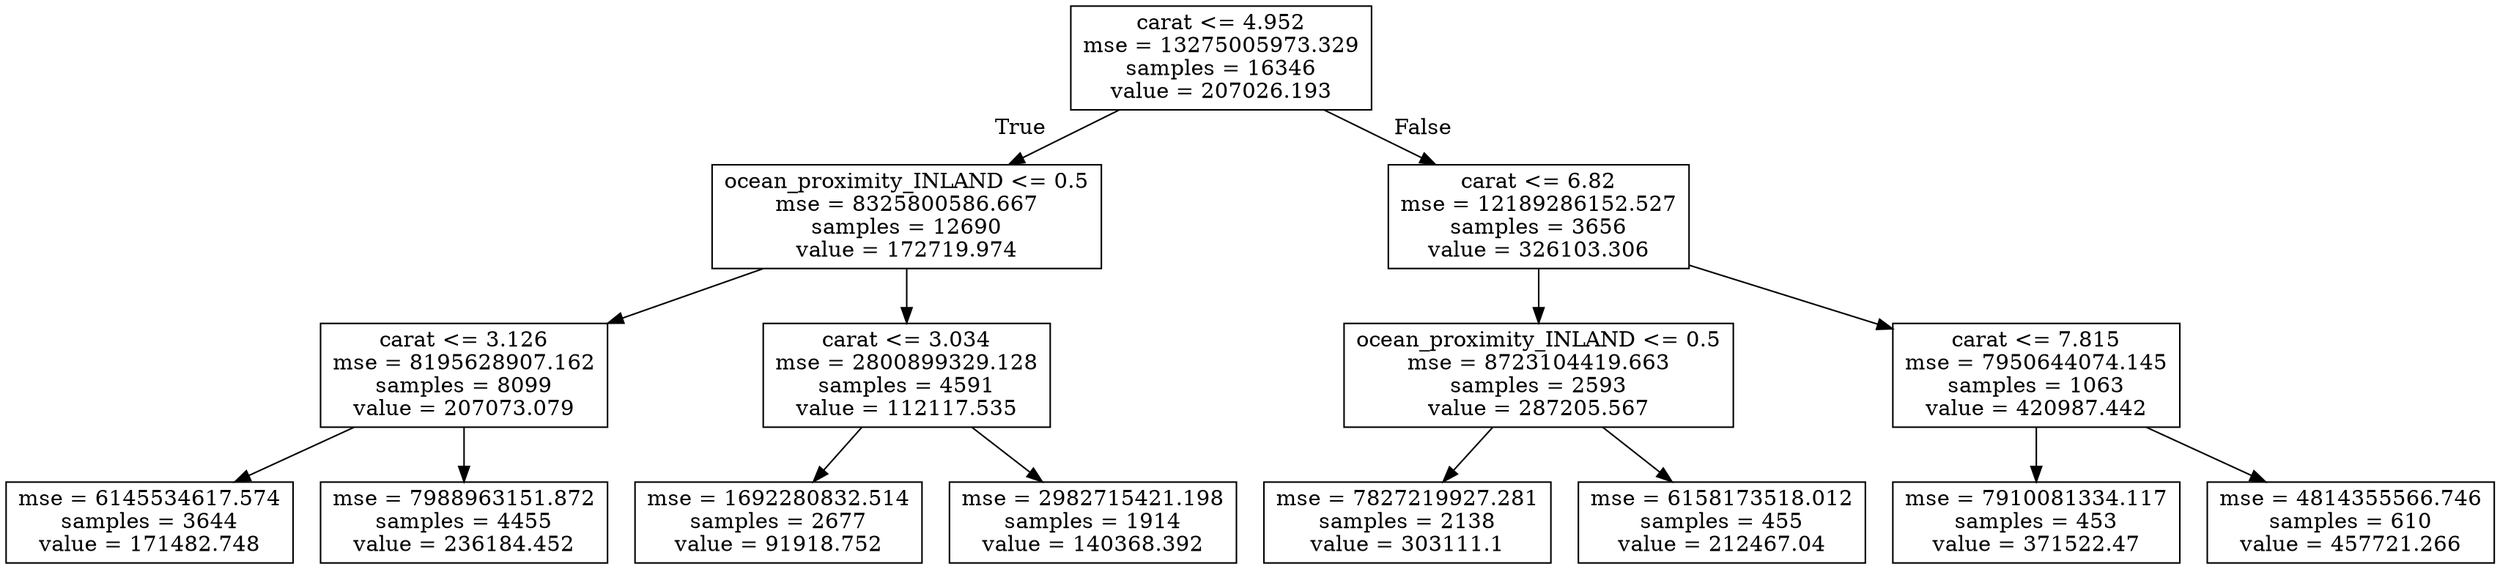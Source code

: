 digraph Tree {
node [shape=box] ;
0 [label="carat <= 4.952\nmse = 13275005973.329\nsamples = 16346\nvalue = 207026.193"] ;
1 [label="ocean_proximity_INLAND <= 0.5\nmse = 8325800586.667\nsamples = 12690\nvalue = 172719.974"] ;
0 -> 1 [labeldistance=2.5, labelangle=45, headlabel="True"] ;
2 [label="carat <= 3.126\nmse = 8195628907.162\nsamples = 8099\nvalue = 207073.079"] ;
1 -> 2 ;
3 [label="mse = 6145534617.574\nsamples = 3644\nvalue = 171482.748"] ;
2 -> 3 ;
4 [label="mse = 7988963151.872\nsamples = 4455\nvalue = 236184.452"] ;
2 -> 4 ;
5 [label="carat <= 3.034\nmse = 2800899329.128\nsamples = 4591\nvalue = 112117.535"] ;
1 -> 5 ;
6 [label="mse = 1692280832.514\nsamples = 2677\nvalue = 91918.752"] ;
5 -> 6 ;
7 [label="mse = 2982715421.198\nsamples = 1914\nvalue = 140368.392"] ;
5 -> 7 ;
8 [label="carat <= 6.82\nmse = 12189286152.527\nsamples = 3656\nvalue = 326103.306"] ;
0 -> 8 [labeldistance=2.5, labelangle=-45, headlabel="False"] ;
9 [label="ocean_proximity_INLAND <= 0.5\nmse = 8723104419.663\nsamples = 2593\nvalue = 287205.567"] ;
8 -> 9 ;
10 [label="mse = 7827219927.281\nsamples = 2138\nvalue = 303111.1"] ;
9 -> 10 ;
11 [label="mse = 6158173518.012\nsamples = 455\nvalue = 212467.04"] ;
9 -> 11 ;
12 [label="carat <= 7.815\nmse = 7950644074.145\nsamples = 1063\nvalue = 420987.442"] ;
8 -> 12 ;
13 [label="mse = 7910081334.117\nsamples = 453\nvalue = 371522.47"] ;
12 -> 13 ;
14 [label="mse = 4814355566.746\nsamples = 610\nvalue = 457721.266"] ;
12 -> 14 ;
}
